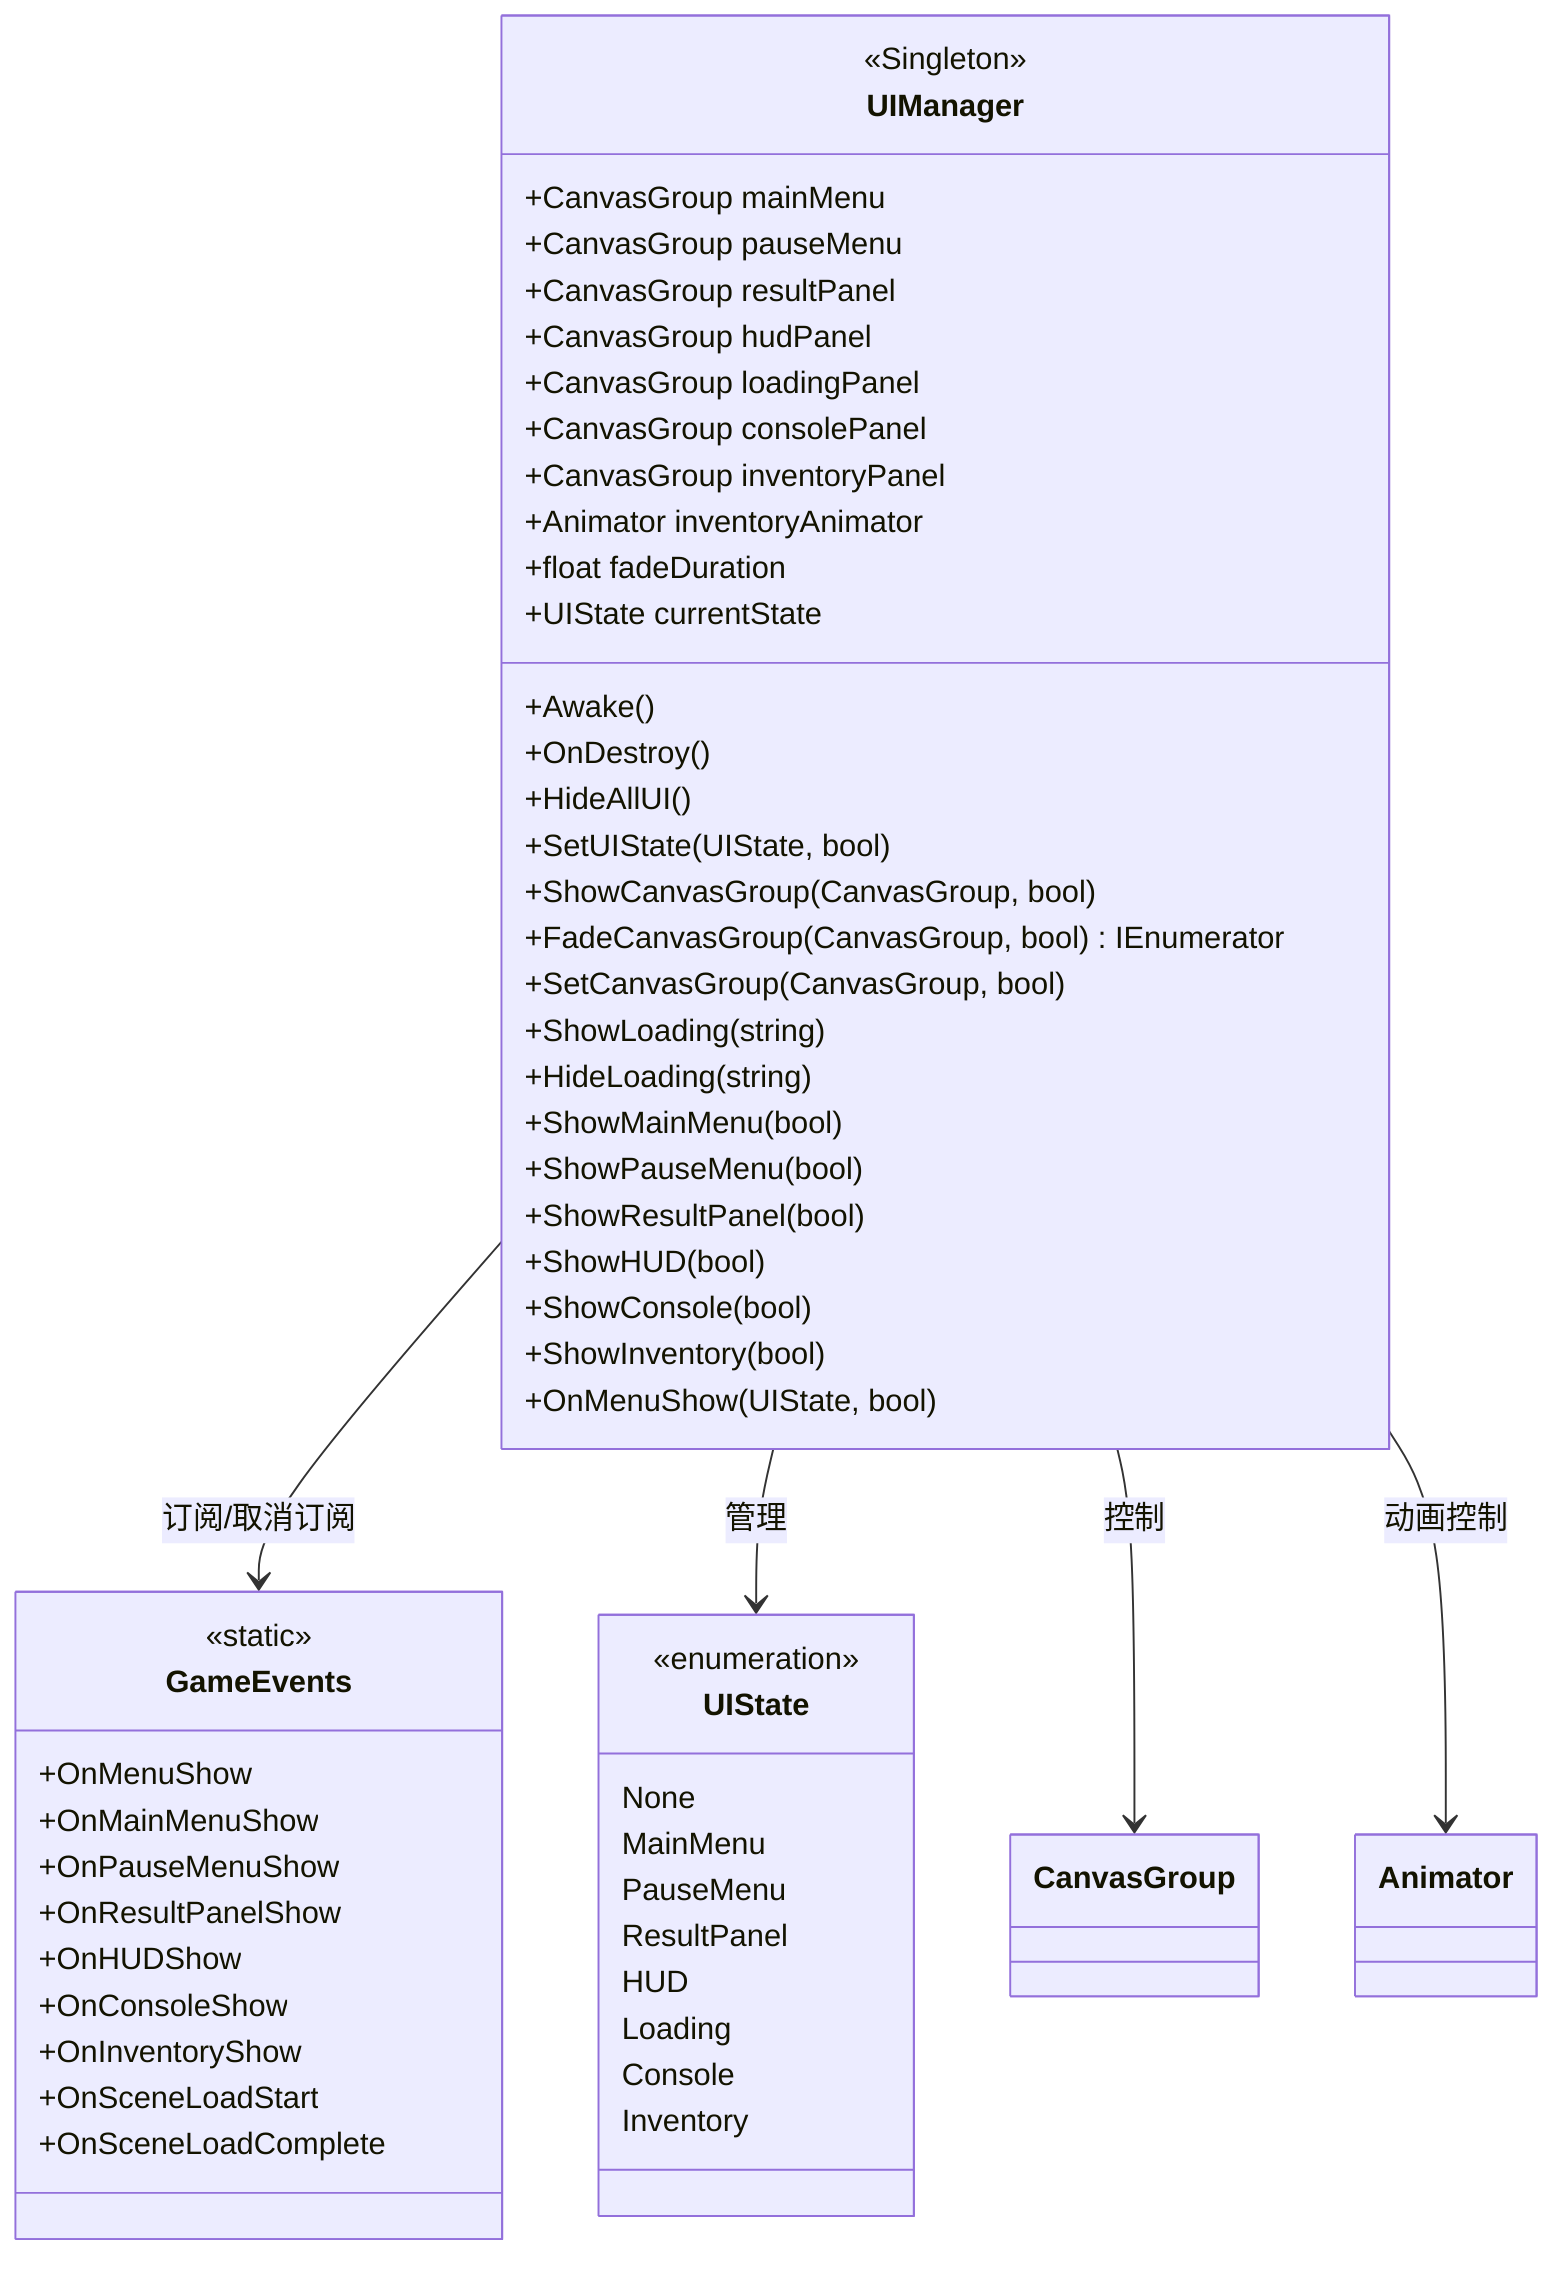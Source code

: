 classDiagram

    class UIManager {
        <<Singleton>>
        +CanvasGroup mainMenu
        +CanvasGroup pauseMenu
        +CanvasGroup resultPanel
        +CanvasGroup hudPanel
        +CanvasGroup loadingPanel
        +CanvasGroup consolePanel
        +CanvasGroup inventoryPanel
        +Animator inventoryAnimator
        +float fadeDuration
        
        +UIState currentState
        
        +Awake()
        +OnDestroy()
        +HideAllUI()
        +SetUIState(UIState, bool)
        +ShowCanvasGroup(CanvasGroup, bool)
        +FadeCanvasGroup(CanvasGroup, bool) IEnumerator
        +SetCanvasGroup(CanvasGroup, bool)
        +ShowLoading(string)
        +HideLoading(string)
        +ShowMainMenu(bool)
        +ShowPauseMenu(bool)
        +ShowResultPanel(bool)
        +ShowHUD(bool)
        +ShowConsole(bool)
        +ShowInventory(bool)
        +OnMenuShow(UIState, bool)
    }
    
    class UIState {
        <<enumeration>>
        None
        MainMenu
        PauseMenu
        ResultPanel
        HUD
        Loading
        Console
        Inventory
    }
    
    class GameEvents {
        <<static>>
        +OnMenuShow
        +OnMainMenuShow
        +OnPauseMenuShow
        +OnResultPanelShow
        +OnHUDShow
        +OnConsoleShow
        +OnInventoryShow
        +OnSceneLoadStart
        +OnSceneLoadComplete
    }
    
    UIManager --> GameEvents : 订阅/取消订阅
    UIManager --> UIState : 管理
    UIManager --> CanvasGroup : 控制
    UIManager --> Animator : 动画控制